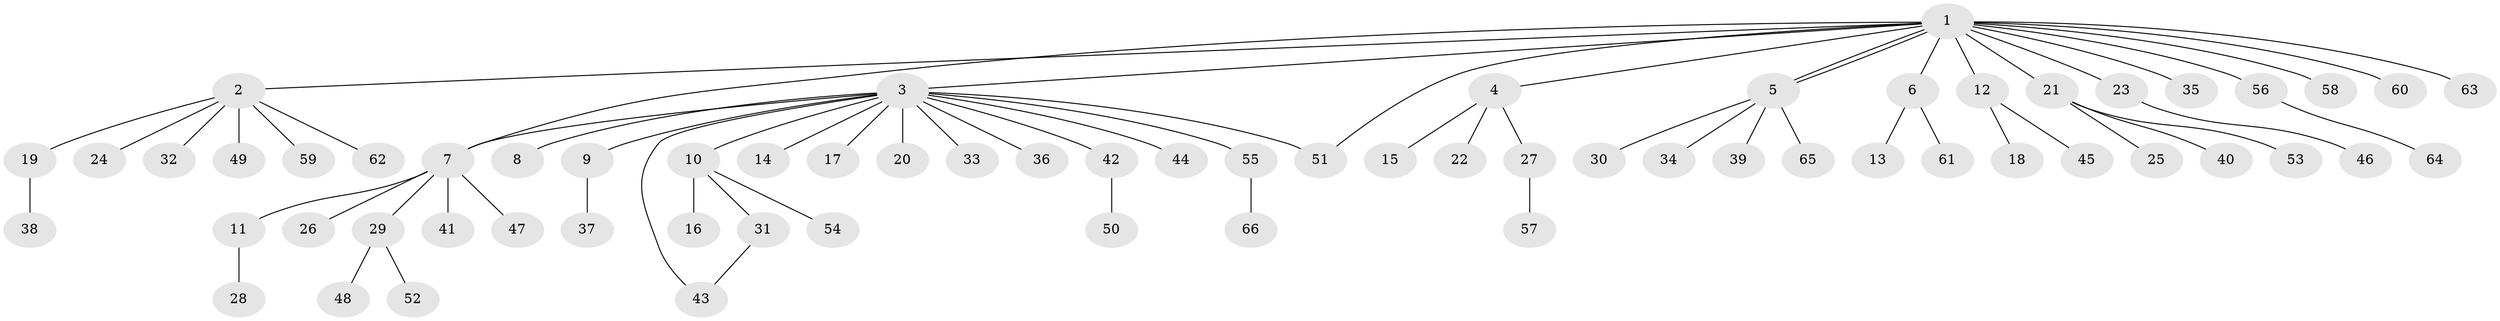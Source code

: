 // Generated by graph-tools (version 1.1) at 2025/11/02/27/25 16:11:15]
// undirected, 66 vertices, 69 edges
graph export_dot {
graph [start="1"]
  node [color=gray90,style=filled];
  1;
  2;
  3;
  4;
  5;
  6;
  7;
  8;
  9;
  10;
  11;
  12;
  13;
  14;
  15;
  16;
  17;
  18;
  19;
  20;
  21;
  22;
  23;
  24;
  25;
  26;
  27;
  28;
  29;
  30;
  31;
  32;
  33;
  34;
  35;
  36;
  37;
  38;
  39;
  40;
  41;
  42;
  43;
  44;
  45;
  46;
  47;
  48;
  49;
  50;
  51;
  52;
  53;
  54;
  55;
  56;
  57;
  58;
  59;
  60;
  61;
  62;
  63;
  64;
  65;
  66;
  1 -- 2;
  1 -- 3;
  1 -- 4;
  1 -- 5;
  1 -- 5;
  1 -- 6;
  1 -- 7;
  1 -- 12;
  1 -- 21;
  1 -- 23;
  1 -- 35;
  1 -- 51;
  1 -- 56;
  1 -- 58;
  1 -- 60;
  1 -- 63;
  2 -- 19;
  2 -- 24;
  2 -- 32;
  2 -- 49;
  2 -- 59;
  2 -- 62;
  3 -- 7;
  3 -- 8;
  3 -- 9;
  3 -- 10;
  3 -- 14;
  3 -- 17;
  3 -- 20;
  3 -- 33;
  3 -- 36;
  3 -- 42;
  3 -- 43;
  3 -- 44;
  3 -- 51;
  3 -- 55;
  4 -- 15;
  4 -- 22;
  4 -- 27;
  5 -- 30;
  5 -- 34;
  5 -- 39;
  5 -- 65;
  6 -- 13;
  6 -- 61;
  7 -- 11;
  7 -- 26;
  7 -- 29;
  7 -- 41;
  7 -- 47;
  9 -- 37;
  10 -- 16;
  10 -- 31;
  10 -- 54;
  11 -- 28;
  12 -- 18;
  12 -- 45;
  19 -- 38;
  21 -- 25;
  21 -- 40;
  21 -- 53;
  23 -- 46;
  27 -- 57;
  29 -- 48;
  29 -- 52;
  31 -- 43;
  42 -- 50;
  55 -- 66;
  56 -- 64;
}
